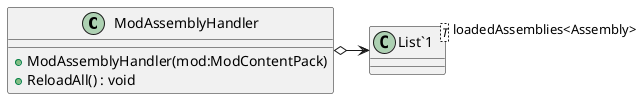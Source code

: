 @startuml
class ModAssemblyHandler {
    + ModAssemblyHandler(mod:ModContentPack)
    + ReloadAll() : void
}
class "List`1"<T> {
}
ModAssemblyHandler o-> "loadedAssemblies<Assembly>" "List`1"
@enduml
